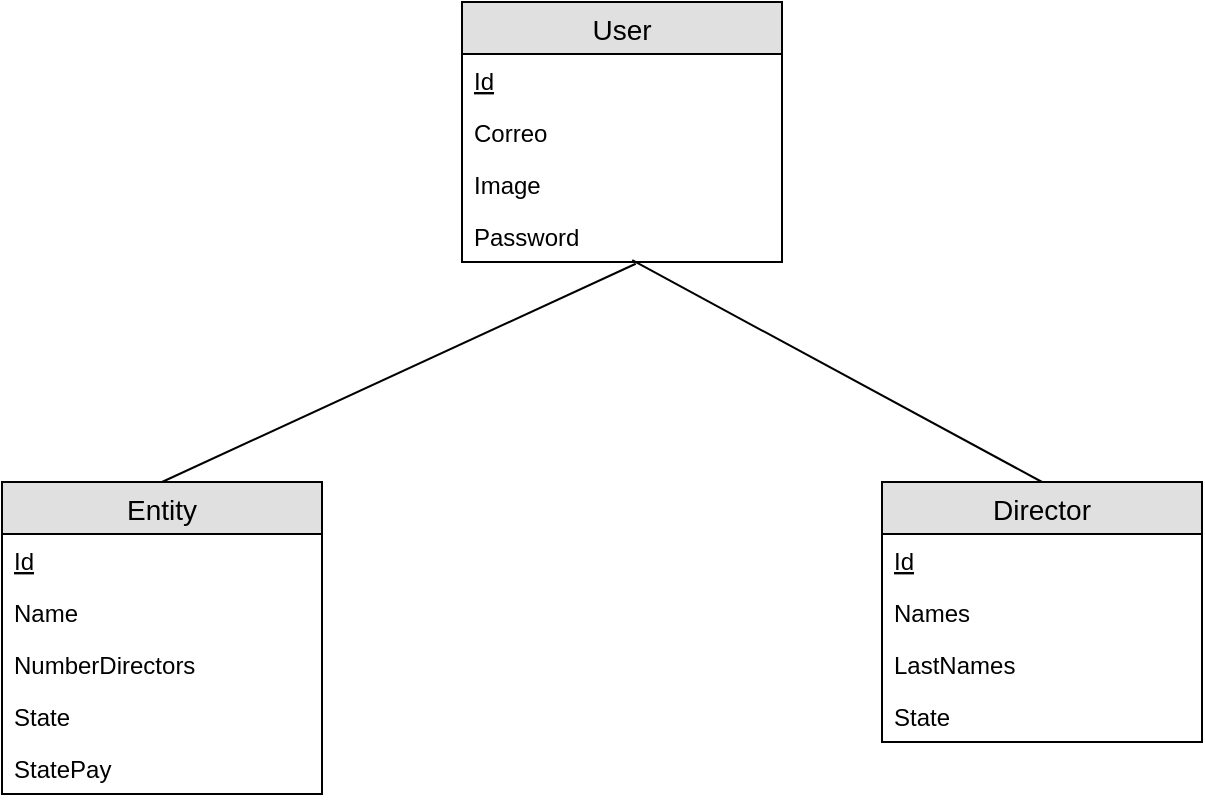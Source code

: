 <mxfile version="10.7.9" type="device"><diagram id="leZ9tuNe8AtVnV3v7wGa" name="Page-1"><mxGraphModel dx="1136" dy="629" grid="1" gridSize="10" guides="1" tooltips="1" connect="1" arrows="1" fold="1" page="1" pageScale="1" pageWidth="827" pageHeight="1169" math="0" shadow="0"><root><mxCell id="0"/><mxCell id="1" parent="0"/><mxCell id="252dqiC2we6FQL4utE2s-1" value="Entity" style="swimlane;fontStyle=0;childLayout=stackLayout;horizontal=1;startSize=26;fillColor=#e0e0e0;horizontalStack=0;resizeParent=1;resizeParentMax=0;resizeLast=0;collapsible=1;marginBottom=0;swimlaneFillColor=#ffffff;align=center;fontSize=14;" vertex="1" parent="1"><mxGeometry x="80" y="240" width="160" height="156" as="geometry"/></mxCell><mxCell id="252dqiC2we6FQL4utE2s-2" value="Id" style="text;strokeColor=none;fillColor=none;spacingLeft=4;spacingRight=4;overflow=hidden;rotatable=0;points=[[0,0.5],[1,0.5]];portConstraint=eastwest;fontSize=12;fontStyle=4" vertex="1" parent="252dqiC2we6FQL4utE2s-1"><mxGeometry y="26" width="160" height="26" as="geometry"/></mxCell><mxCell id="252dqiC2we6FQL4utE2s-3" value="Name" style="text;strokeColor=none;fillColor=none;spacingLeft=4;spacingRight=4;overflow=hidden;rotatable=0;points=[[0,0.5],[1,0.5]];portConstraint=eastwest;fontSize=12;" vertex="1" parent="252dqiC2we6FQL4utE2s-1"><mxGeometry y="52" width="160" height="26" as="geometry"/></mxCell><mxCell id="252dqiC2we6FQL4utE2s-5" value="NumberDirectors" style="text;strokeColor=none;fillColor=none;spacingLeft=4;spacingRight=4;overflow=hidden;rotatable=0;points=[[0,0.5],[1,0.5]];portConstraint=eastwest;fontSize=12;" vertex="1" parent="252dqiC2we6FQL4utE2s-1"><mxGeometry y="78" width="160" height="26" as="geometry"/></mxCell><mxCell id="252dqiC2we6FQL4utE2s-6" value="State" style="text;strokeColor=none;fillColor=none;spacingLeft=4;spacingRight=4;overflow=hidden;rotatable=0;points=[[0,0.5],[1,0.5]];portConstraint=eastwest;fontSize=12;" vertex="1" parent="252dqiC2we6FQL4utE2s-1"><mxGeometry y="104" width="160" height="26" as="geometry"/></mxCell><mxCell id="252dqiC2we6FQL4utE2s-13" value="StatePay" style="text;strokeColor=none;fillColor=none;spacingLeft=4;spacingRight=4;overflow=hidden;rotatable=0;points=[[0,0.5],[1,0.5]];portConstraint=eastwest;fontSize=12;" vertex="1" parent="252dqiC2we6FQL4utE2s-1"><mxGeometry y="130" width="160" height="26" as="geometry"/></mxCell><mxCell id="252dqiC2we6FQL4utE2s-8" value="User" style="swimlane;fontStyle=0;childLayout=stackLayout;horizontal=1;startSize=26;fillColor=#e0e0e0;horizontalStack=0;resizeParent=1;resizeParentMax=0;resizeLast=0;collapsible=1;marginBottom=0;swimlaneFillColor=#ffffff;align=center;fontSize=14;" vertex="1" parent="1"><mxGeometry x="310" width="160" height="130" as="geometry"/></mxCell><mxCell id="252dqiC2we6FQL4utE2s-9" value="Id" style="text;strokeColor=none;fillColor=none;spacingLeft=4;spacingRight=4;overflow=hidden;rotatable=0;points=[[0,0.5],[1,0.5]];portConstraint=eastwest;fontSize=12;fontStyle=4" vertex="1" parent="252dqiC2we6FQL4utE2s-8"><mxGeometry y="26" width="160" height="26" as="geometry"/></mxCell><mxCell id="252dqiC2we6FQL4utE2s-10" value="Correo" style="text;strokeColor=none;fillColor=none;spacingLeft=4;spacingRight=4;overflow=hidden;rotatable=0;points=[[0,0.5],[1,0.5]];portConstraint=eastwest;fontSize=12;" vertex="1" parent="252dqiC2we6FQL4utE2s-8"><mxGeometry y="52" width="160" height="26" as="geometry"/></mxCell><mxCell id="252dqiC2we6FQL4utE2s-11" value="Image" style="text;strokeColor=none;fillColor=none;spacingLeft=4;spacingRight=4;overflow=hidden;rotatable=0;points=[[0,0.5],[1,0.5]];portConstraint=eastwest;fontSize=12;" vertex="1" parent="252dqiC2we6FQL4utE2s-8"><mxGeometry y="78" width="160" height="26" as="geometry"/></mxCell><mxCell id="252dqiC2we6FQL4utE2s-12" value="Password" style="text;strokeColor=none;fillColor=none;spacingLeft=4;spacingRight=4;overflow=hidden;rotatable=0;points=[[0,0.5],[1,0.5]];portConstraint=eastwest;fontSize=12;" vertex="1" parent="252dqiC2we6FQL4utE2s-8"><mxGeometry y="104" width="160" height="26" as="geometry"/></mxCell><mxCell id="252dqiC2we6FQL4utE2s-15" value="Director" style="swimlane;fontStyle=0;childLayout=stackLayout;horizontal=1;startSize=26;fillColor=#e0e0e0;horizontalStack=0;resizeParent=1;resizeParentMax=0;resizeLast=0;collapsible=1;marginBottom=0;swimlaneFillColor=#ffffff;align=center;fontSize=14;" vertex="1" parent="1"><mxGeometry x="520" y="240" width="160" height="130" as="geometry"/></mxCell><mxCell id="252dqiC2we6FQL4utE2s-16" value="Id" style="text;strokeColor=none;fillColor=none;spacingLeft=4;spacingRight=4;overflow=hidden;rotatable=0;points=[[0,0.5],[1,0.5]];portConstraint=eastwest;fontSize=12;fontStyle=4" vertex="1" parent="252dqiC2we6FQL4utE2s-15"><mxGeometry y="26" width="160" height="26" as="geometry"/></mxCell><mxCell id="252dqiC2we6FQL4utE2s-17" value="Names" style="text;strokeColor=none;fillColor=none;spacingLeft=4;spacingRight=4;overflow=hidden;rotatable=0;points=[[0,0.5],[1,0.5]];portConstraint=eastwest;fontSize=12;" vertex="1" parent="252dqiC2we6FQL4utE2s-15"><mxGeometry y="52" width="160" height="26" as="geometry"/></mxCell><mxCell id="252dqiC2we6FQL4utE2s-18" value="LastNames" style="text;strokeColor=none;fillColor=none;spacingLeft=4;spacingRight=4;overflow=hidden;rotatable=0;points=[[0,0.5],[1,0.5]];portConstraint=eastwest;fontSize=12;" vertex="1" parent="252dqiC2we6FQL4utE2s-15"><mxGeometry y="78" width="160" height="26" as="geometry"/></mxCell><mxCell id="252dqiC2we6FQL4utE2s-20" value="State" style="text;strokeColor=none;fillColor=none;spacingLeft=4;spacingRight=4;overflow=hidden;rotatable=0;points=[[0,0.5],[1,0.5]];portConstraint=eastwest;fontSize=12;" vertex="1" parent="252dqiC2we6FQL4utE2s-15"><mxGeometry y="104" width="160" height="26" as="geometry"/></mxCell><mxCell id="252dqiC2we6FQL4utE2s-22" value="" style="endArrow=none;html=1;exitX=0.5;exitY=0;exitDx=0;exitDy=0;entryX=0.543;entryY=1.034;entryDx=0;entryDy=0;entryPerimeter=0;" edge="1" parent="1" source="252dqiC2we6FQL4utE2s-1" target="252dqiC2we6FQL4utE2s-12"><mxGeometry width="50" height="50" relative="1" as="geometry"><mxPoint x="180" y="220" as="sourcePoint"/><mxPoint x="230" y="170" as="targetPoint"/></mxGeometry></mxCell><mxCell id="252dqiC2we6FQL4utE2s-23" value="" style="endArrow=none;html=1;exitX=0.5;exitY=0;exitDx=0;exitDy=0;entryX=0.532;entryY=0.966;entryDx=0;entryDy=0;entryPerimeter=0;" edge="1" parent="1" source="252dqiC2we6FQL4utE2s-15" target="252dqiC2we6FQL4utE2s-12"><mxGeometry width="50" height="50" relative="1" as="geometry"><mxPoint x="600" y="250" as="sourcePoint"/><mxPoint x="650" y="200" as="targetPoint"/></mxGeometry></mxCell></root></mxGraphModel></diagram></mxfile>